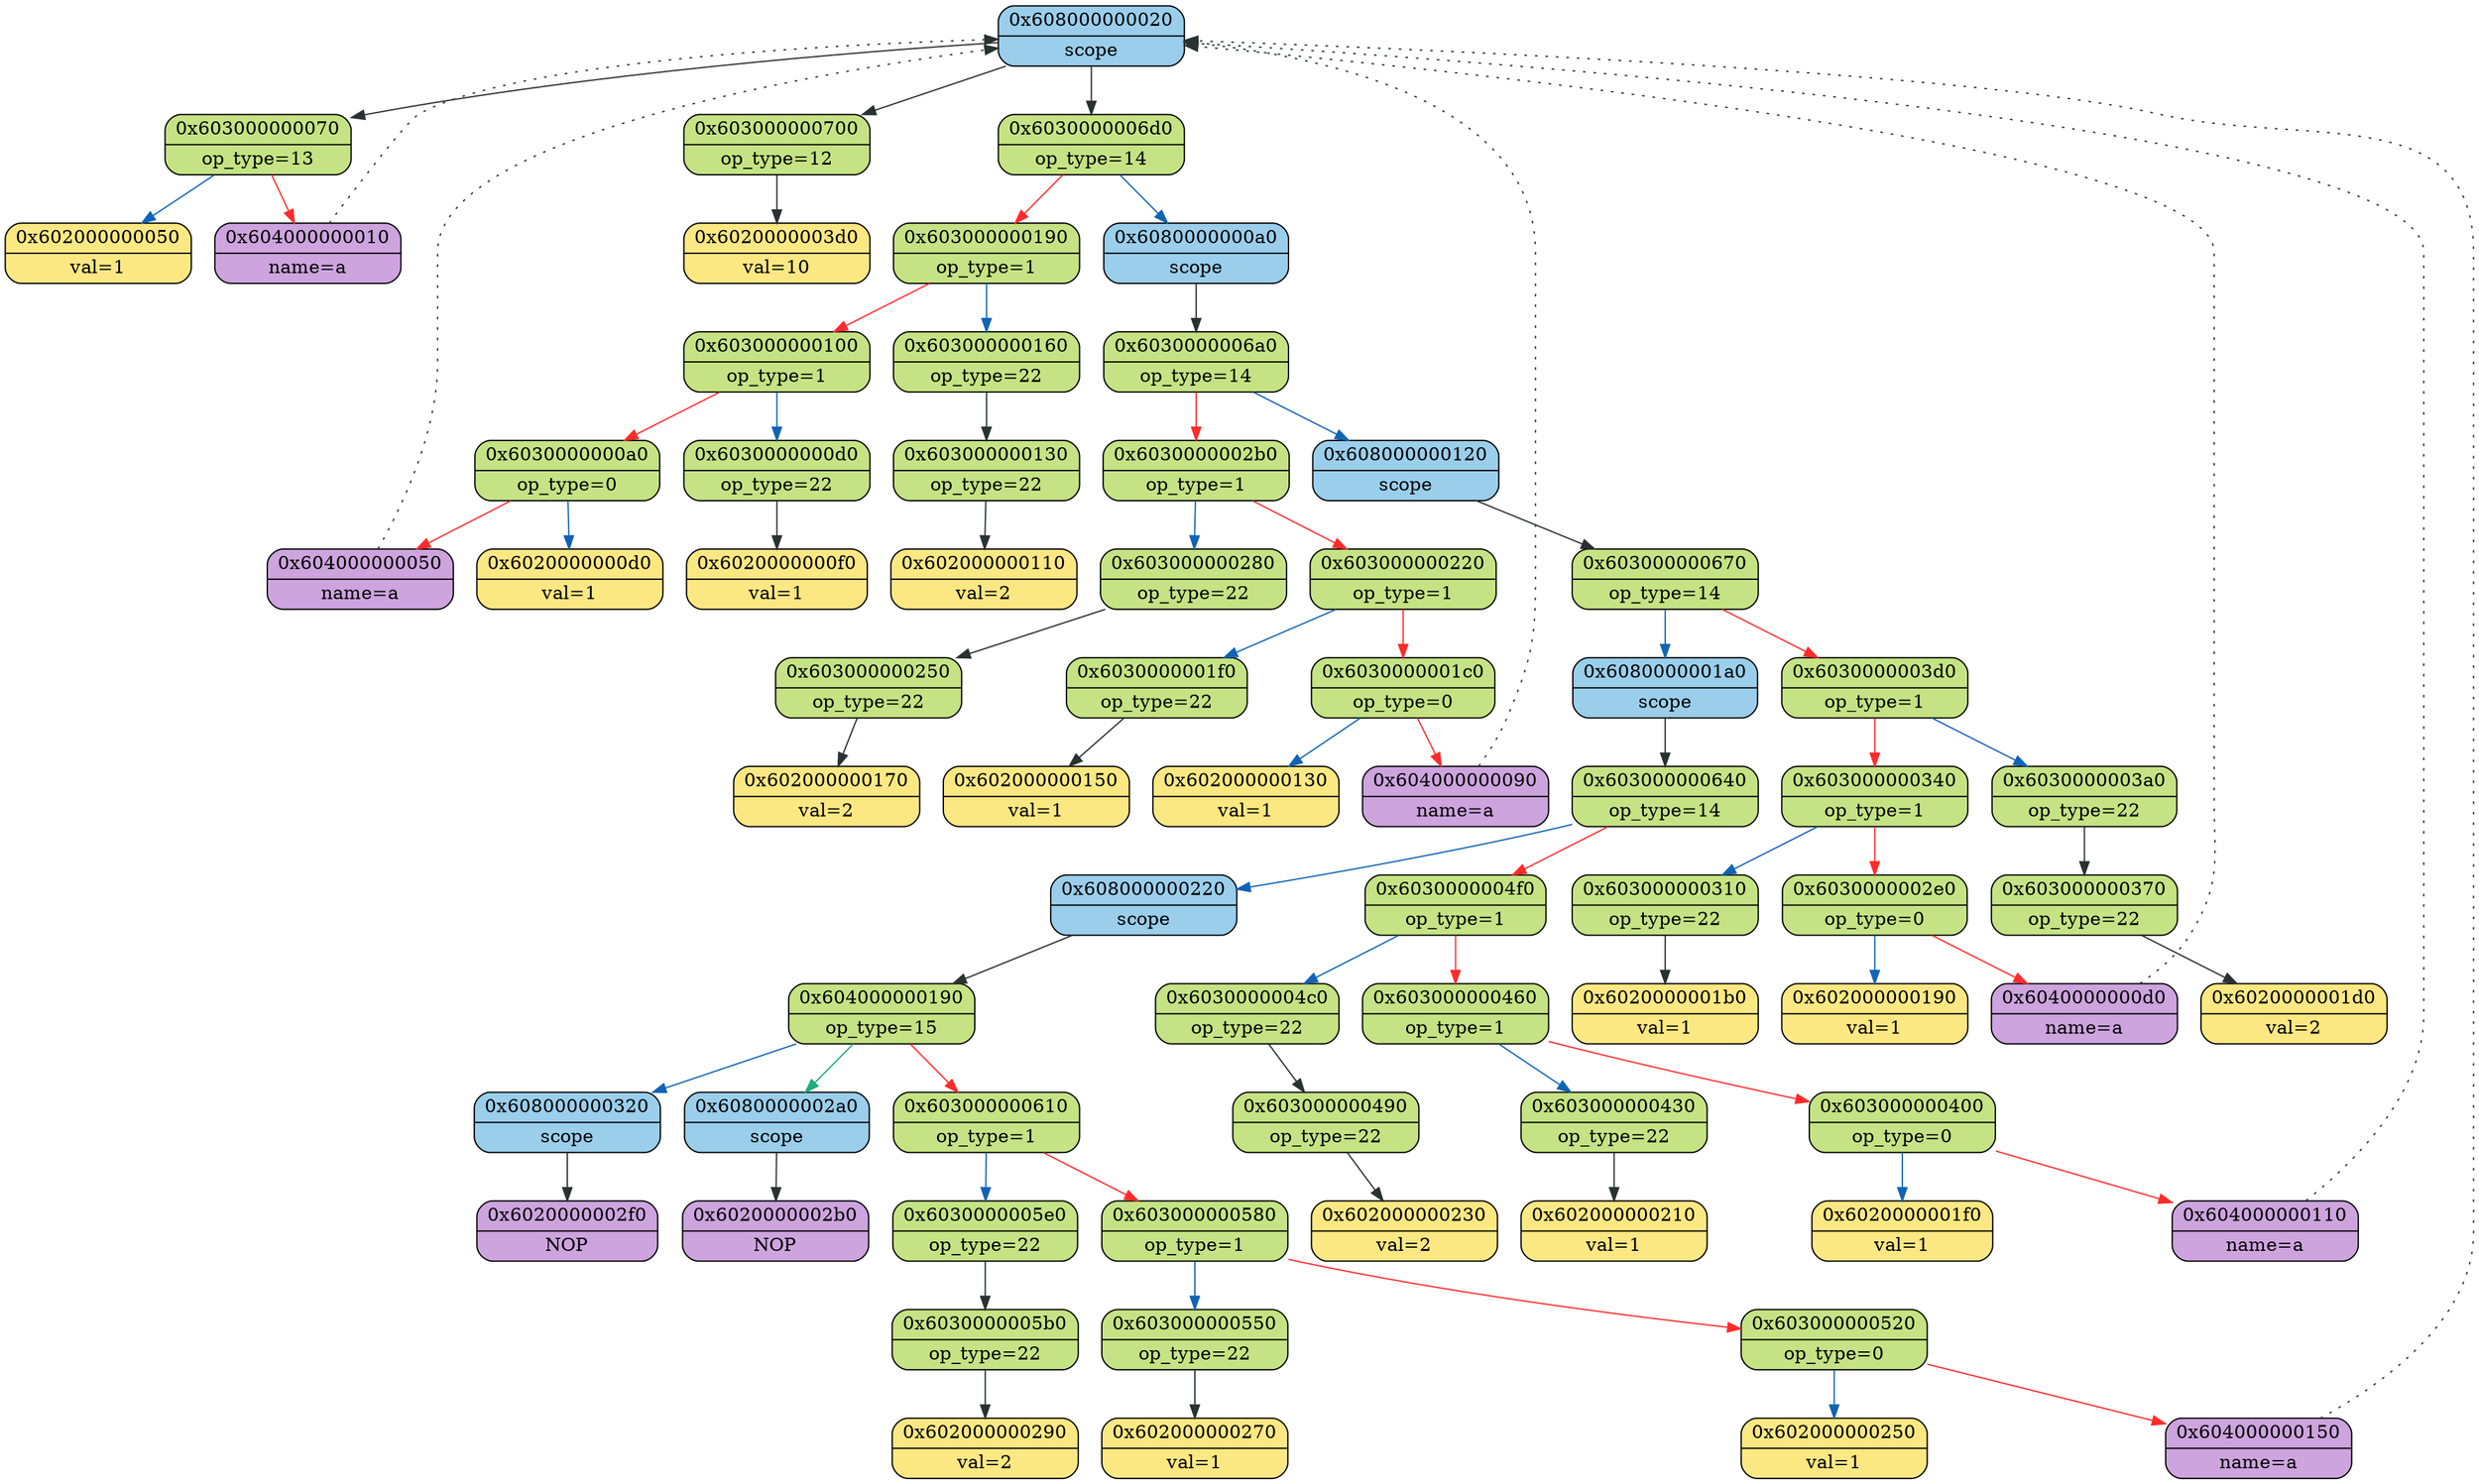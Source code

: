 digraph
{
    node_0x608000000020[shape = Mrecord, label = "{{0x608000000020} | {scope}}", style = "filled", fillcolor = "#9ACEEB"];
    node_0x603000000070[shape = Mrecord, label = "{{0x603000000070} | {op_type=13}}", style = "filled", fillcolor = "#C5E384"];
    node_0x604000000010[shape = Mrecord, label = "{{0x604000000010} | {name=a}}", style = "filled", fillcolor = "#CDA4DE"];
    node_0x604000000010->node_0x608000000020 [ style = "dotted", color = "#293133"];
    node_0x602000000050[shape = Mrecord, label = "{{0x602000000050} | {val=1}}", style = "filled", fillcolor = "#FCE883"];
    node_0x603000000070->node_0x604000000010 [color = "#FF2B2B"];
    node_0x603000000070->node_0x602000000050 [color = "#1164B4"];
    node_0x608000000020->node_0x603000000070 [color = "#293133"];
    node_0x6030000006d0[shape = Mrecord, label = "{{0x6030000006d0} | {op_type=14}}", style = "filled", fillcolor = "#C5E384"];
    node_0x603000000190[shape = Mrecord, label = "{{0x603000000190} | {op_type=1}}", style = "filled", fillcolor = "#C5E384"];
    node_0x603000000100[shape = Mrecord, label = "{{0x603000000100} | {op_type=1}}", style = "filled", fillcolor = "#C5E384"];
    node_0x6030000000a0[shape = Mrecord, label = "{{0x6030000000a0} | {op_type=0}}", style = "filled", fillcolor = "#C5E384"];
    node_0x604000000050[shape = Mrecord, label = "{{0x604000000050} | {name=a}}", style = "filled", fillcolor = "#CDA4DE"];
    node_0x604000000050->node_0x608000000020 [ style = "dotted", color = "#293133"];
    node_0x6020000000d0[shape = Mrecord, label = "{{0x6020000000d0} | {val=1}}", style = "filled", fillcolor = "#FCE883"];
    node_0x6030000000a0->node_0x604000000050 [color = "#FF2B2B"];
    node_0x6030000000a0->node_0x6020000000d0 [color = "#1164B4"];
    node_0x6030000000d0[shape = Mrecord, label = "{{0x6030000000d0} | {op_type=22}}", style = "filled", fillcolor = "#C5E384"];
    node_0x6020000000f0[shape = Mrecord, label = "{{0x6020000000f0} | {val=1}}", style = "filled", fillcolor = "#FCE883"];
    node_0x6030000000d0->node_0x6020000000f0 [color = "#293133"];
    node_0x603000000100->node_0x6030000000a0 [color = "#FF2B2B"];
    node_0x603000000100->node_0x6030000000d0 [color = "#1164B4"];
    node_0x603000000160[shape = Mrecord, label = "{{0x603000000160} | {op_type=22}}", style = "filled", fillcolor = "#C5E384"];
    node_0x603000000130[shape = Mrecord, label = "{{0x603000000130} | {op_type=22}}", style = "filled", fillcolor = "#C5E384"];
    node_0x602000000110[shape = Mrecord, label = "{{0x602000000110} | {val=2}}", style = "filled", fillcolor = "#FCE883"];
    node_0x603000000130->node_0x602000000110 [color = "#293133"];
    node_0x603000000160->node_0x603000000130 [color = "#293133"];
    node_0x603000000190->node_0x603000000100 [color = "#FF2B2B"];
    node_0x603000000190->node_0x603000000160 [color = "#1164B4"];
    node_0x6080000000a0[shape = Mrecord, label = "{{0x6080000000a0} | {scope}}", style = "filled", fillcolor = "#9ACEEB"];
    node_0x6030000006a0[shape = Mrecord, label = "{{0x6030000006a0} | {op_type=14}}", style = "filled", fillcolor = "#C5E384"];
    node_0x6030000002b0[shape = Mrecord, label = "{{0x6030000002b0} | {op_type=1}}", style = "filled", fillcolor = "#C5E384"];
    node_0x603000000220[shape = Mrecord, label = "{{0x603000000220} | {op_type=1}}", style = "filled", fillcolor = "#C5E384"];
    node_0x6030000001c0[shape = Mrecord, label = "{{0x6030000001c0} | {op_type=0}}", style = "filled", fillcolor = "#C5E384"];
    node_0x604000000090[shape = Mrecord, label = "{{0x604000000090} | {name=a}}", style = "filled", fillcolor = "#CDA4DE"];
    node_0x604000000090->node_0x608000000020 [ style = "dotted", color = "#293133"];
    node_0x602000000130[shape = Mrecord, label = "{{0x602000000130} | {val=1}}", style = "filled", fillcolor = "#FCE883"];
    node_0x6030000001c0->node_0x604000000090 [color = "#FF2B2B"];
    node_0x6030000001c0->node_0x602000000130 [color = "#1164B4"];
    node_0x6030000001f0[shape = Mrecord, label = "{{0x6030000001f0} | {op_type=22}}", style = "filled", fillcolor = "#C5E384"];
    node_0x602000000150[shape = Mrecord, label = "{{0x602000000150} | {val=1}}", style = "filled", fillcolor = "#FCE883"];
    node_0x6030000001f0->node_0x602000000150 [color = "#293133"];
    node_0x603000000220->node_0x6030000001c0 [color = "#FF2B2B"];
    node_0x603000000220->node_0x6030000001f0 [color = "#1164B4"];
    node_0x603000000280[shape = Mrecord, label = "{{0x603000000280} | {op_type=22}}", style = "filled", fillcolor = "#C5E384"];
    node_0x603000000250[shape = Mrecord, label = "{{0x603000000250} | {op_type=22}}", style = "filled", fillcolor = "#C5E384"];
    node_0x602000000170[shape = Mrecord, label = "{{0x602000000170} | {val=2}}", style = "filled", fillcolor = "#FCE883"];
    node_0x603000000250->node_0x602000000170 [color = "#293133"];
    node_0x603000000280->node_0x603000000250 [color = "#293133"];
    node_0x6030000002b0->node_0x603000000220 [color = "#FF2B2B"];
    node_0x6030000002b0->node_0x603000000280 [color = "#1164B4"];
    node_0x608000000120[shape = Mrecord, label = "{{0x608000000120} | {scope}}", style = "filled", fillcolor = "#9ACEEB"];
    node_0x603000000670[shape = Mrecord, label = "{{0x603000000670} | {op_type=14}}", style = "filled", fillcolor = "#C5E384"];
    node_0x6030000003d0[shape = Mrecord, label = "{{0x6030000003d0} | {op_type=1}}", style = "filled", fillcolor = "#C5E384"];
    node_0x603000000340[shape = Mrecord, label = "{{0x603000000340} | {op_type=1}}", style = "filled", fillcolor = "#C5E384"];
    node_0x6030000002e0[shape = Mrecord, label = "{{0x6030000002e0} | {op_type=0}}", style = "filled", fillcolor = "#C5E384"];
    node_0x6040000000d0[shape = Mrecord, label = "{{0x6040000000d0} | {name=a}}", style = "filled", fillcolor = "#CDA4DE"];
    node_0x6040000000d0->node_0x608000000020 [ style = "dotted", color = "#293133"];
    node_0x602000000190[shape = Mrecord, label = "{{0x602000000190} | {val=1}}", style = "filled", fillcolor = "#FCE883"];
    node_0x6030000002e0->node_0x6040000000d0 [color = "#FF2B2B"];
    node_0x6030000002e0->node_0x602000000190 [color = "#1164B4"];
    node_0x603000000310[shape = Mrecord, label = "{{0x603000000310} | {op_type=22}}", style = "filled", fillcolor = "#C5E384"];
    node_0x6020000001b0[shape = Mrecord, label = "{{0x6020000001b0} | {val=1}}", style = "filled", fillcolor = "#FCE883"];
    node_0x603000000310->node_0x6020000001b0 [color = "#293133"];
    node_0x603000000340->node_0x6030000002e0 [color = "#FF2B2B"];
    node_0x603000000340->node_0x603000000310 [color = "#1164B4"];
    node_0x6030000003a0[shape = Mrecord, label = "{{0x6030000003a0} | {op_type=22}}", style = "filled", fillcolor = "#C5E384"];
    node_0x603000000370[shape = Mrecord, label = "{{0x603000000370} | {op_type=22}}", style = "filled", fillcolor = "#C5E384"];
    node_0x6020000001d0[shape = Mrecord, label = "{{0x6020000001d0} | {val=2}}", style = "filled", fillcolor = "#FCE883"];
    node_0x603000000370->node_0x6020000001d0 [color = "#293133"];
    node_0x6030000003a0->node_0x603000000370 [color = "#293133"];
    node_0x6030000003d0->node_0x603000000340 [color = "#FF2B2B"];
    node_0x6030000003d0->node_0x6030000003a0 [color = "#1164B4"];
    node_0x6080000001a0[shape = Mrecord, label = "{{0x6080000001a0} | {scope}}", style = "filled", fillcolor = "#9ACEEB"];
    node_0x603000000640[shape = Mrecord, label = "{{0x603000000640} | {op_type=14}}", style = "filled", fillcolor = "#C5E384"];
    node_0x6030000004f0[shape = Mrecord, label = "{{0x6030000004f0} | {op_type=1}}", style = "filled", fillcolor = "#C5E384"];
    node_0x603000000460[shape = Mrecord, label = "{{0x603000000460} | {op_type=1}}", style = "filled", fillcolor = "#C5E384"];
    node_0x603000000400[shape = Mrecord, label = "{{0x603000000400} | {op_type=0}}", style = "filled", fillcolor = "#C5E384"];
    node_0x604000000110[shape = Mrecord, label = "{{0x604000000110} | {name=a}}", style = "filled", fillcolor = "#CDA4DE"];
    node_0x604000000110->node_0x608000000020 [ style = "dotted", color = "#293133"];
    node_0x6020000001f0[shape = Mrecord, label = "{{0x6020000001f0} | {val=1}}", style = "filled", fillcolor = "#FCE883"];
    node_0x603000000400->node_0x604000000110 [color = "#FF2B2B"];
    node_0x603000000400->node_0x6020000001f0 [color = "#1164B4"];
    node_0x603000000430[shape = Mrecord, label = "{{0x603000000430} | {op_type=22}}", style = "filled", fillcolor = "#C5E384"];
    node_0x602000000210[shape = Mrecord, label = "{{0x602000000210} | {val=1}}", style = "filled", fillcolor = "#FCE883"];
    node_0x603000000430->node_0x602000000210 [color = "#293133"];
    node_0x603000000460->node_0x603000000400 [color = "#FF2B2B"];
    node_0x603000000460->node_0x603000000430 [color = "#1164B4"];
    node_0x6030000004c0[shape = Mrecord, label = "{{0x6030000004c0} | {op_type=22}}", style = "filled", fillcolor = "#C5E384"];
    node_0x603000000490[shape = Mrecord, label = "{{0x603000000490} | {op_type=22}}", style = "filled", fillcolor = "#C5E384"];
    node_0x602000000230[shape = Mrecord, label = "{{0x602000000230} | {val=2}}", style = "filled", fillcolor = "#FCE883"];
    node_0x603000000490->node_0x602000000230 [color = "#293133"];
    node_0x6030000004c0->node_0x603000000490 [color = "#293133"];
    node_0x6030000004f0->node_0x603000000460 [color = "#FF2B2B"];
    node_0x6030000004f0->node_0x6030000004c0 [color = "#1164B4"];
    node_0x608000000220[shape = Mrecord, label = "{{0x608000000220} | {scope}}", style = "filled", fillcolor = "#9ACEEB"];
    node_0x604000000190[shape = Mrecord, label = "{{0x604000000190} | {op_type=15}}", style = "filled", fillcolor = "#C5E384"];
    node_0x603000000610[shape = Mrecord, label = "{{0x603000000610} | {op_type=1}}", style = "filled", fillcolor = "#C5E384"];
    node_0x603000000580[shape = Mrecord, label = "{{0x603000000580} | {op_type=1}}", style = "filled", fillcolor = "#C5E384"];
    node_0x603000000520[shape = Mrecord, label = "{{0x603000000520} | {op_type=0}}", style = "filled", fillcolor = "#C5E384"];
    node_0x604000000150[shape = Mrecord, label = "{{0x604000000150} | {name=a}}", style = "filled", fillcolor = "#CDA4DE"];
    node_0x604000000150->node_0x608000000020 [ style = "dotted", color = "#293133"];
    node_0x602000000250[shape = Mrecord, label = "{{0x602000000250} | {val=1}}", style = "filled", fillcolor = "#FCE883"];
    node_0x603000000520->node_0x604000000150 [color = "#FF2B2B"];
    node_0x603000000520->node_0x602000000250 [color = "#1164B4"];
    node_0x603000000550[shape = Mrecord, label = "{{0x603000000550} | {op_type=22}}", style = "filled", fillcolor = "#C5E384"];
    node_0x602000000270[shape = Mrecord, label = "{{0x602000000270} | {val=1}}", style = "filled", fillcolor = "#FCE883"];
    node_0x603000000550->node_0x602000000270 [color = "#293133"];
    node_0x603000000580->node_0x603000000520 [color = "#FF2B2B"];
    node_0x603000000580->node_0x603000000550 [color = "#1164B4"];
    node_0x6030000005e0[shape = Mrecord, label = "{{0x6030000005e0} | {op_type=22}}", style = "filled", fillcolor = "#C5E384"];
    node_0x6030000005b0[shape = Mrecord, label = "{{0x6030000005b0} | {op_type=22}}", style = "filled", fillcolor = "#C5E384"];
    node_0x602000000290[shape = Mrecord, label = "{{0x602000000290} | {val=2}}", style = "filled", fillcolor = "#FCE883"];
    node_0x6030000005b0->node_0x602000000290 [color = "#293133"];
    node_0x6030000005e0->node_0x6030000005b0 [color = "#293133"];
    node_0x603000000610->node_0x603000000580 [color = "#FF2B2B"];
    node_0x603000000610->node_0x6030000005e0 [color = "#1164B4"];
    node_0x6080000002a0[shape = Mrecord, label = "{{0x6080000002a0} | {scope}}", style = "filled", fillcolor = "#9ACEEB"];
    node_0x6020000002b0[shape = Mrecord, label = "{{0x6020000002b0} | {NOP}}", style = "filled", fillcolor = "#CDA4DE"];
    node_0x6080000002a0->node_0x6020000002b0 [color = "#293133"];
    node_0x608000000320[shape = Mrecord, label = "{{0x608000000320} | {scope}}", style = "filled", fillcolor = "#9ACEEB"];
    node_0x6020000002f0[shape = Mrecord, label = "{{0x6020000002f0} | {NOP}}", style = "filled", fillcolor = "#CDA4DE"];
    node_0x608000000320->node_0x6020000002f0 [color = "#293133"];
    node_0x604000000190->node_0x603000000610 [color = "#FF2B2B"];
    node_0x604000000190->node_0x6080000002a0 [color = "#1CAC78"];
    node_0x604000000190->node_0x608000000320 [color = "#1164B4"];
    node_0x608000000220->node_0x604000000190 [color = "#293133"];
    node_0x603000000640->node_0x6030000004f0 [color = "#FF2B2B"];
    node_0x603000000640->node_0x608000000220 [color = "#1164B4"];
    node_0x6080000001a0->node_0x603000000640 [color = "#293133"];
    node_0x603000000670->node_0x6030000003d0 [color = "#FF2B2B"];
    node_0x603000000670->node_0x6080000001a0 [color = "#1164B4"];
    node_0x608000000120->node_0x603000000670 [color = "#293133"];
    node_0x6030000006a0->node_0x6030000002b0 [color = "#FF2B2B"];
    node_0x6030000006a0->node_0x608000000120 [color = "#1164B4"];
    node_0x6080000000a0->node_0x6030000006a0 [color = "#293133"];
    node_0x6030000006d0->node_0x603000000190 [color = "#FF2B2B"];
    node_0x6030000006d0->node_0x6080000000a0 [color = "#1164B4"];
    node_0x608000000020->node_0x6030000006d0 [color = "#293133"];
    node_0x603000000700[shape = Mrecord, label = "{{0x603000000700} | {op_type=12}}", style = "filled", fillcolor = "#C5E384"];
    node_0x6020000003d0[shape = Mrecord, label = "{{0x6020000003d0} | {val=10}}", style = "filled", fillcolor = "#FCE883"];
    node_0x603000000700->node_0x6020000003d0 [color = "#293133"];
    node_0x608000000020->node_0x603000000700 [color = "#293133"];
}